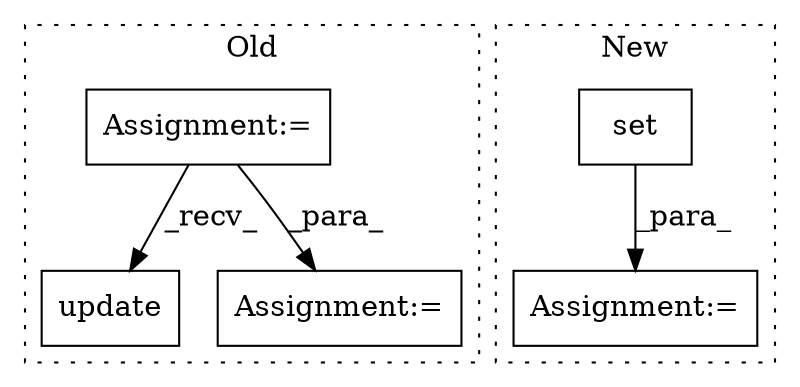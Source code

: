 digraph G {
subgraph cluster0 {
1 [label="update" a="32" s="592,614" l="7,1" shape="box"];
4 [label="Assignment:=" a="7" s="528" l="49" shape="box"];
5 [label="Assignment:=" a="7" s="622" l="1" shape="box"];
label = "Old";
style="dotted";
}
subgraph cluster1 {
2 [label="set" a="32" s="407,426" l="4,1" shape="box"];
3 [label="Assignment:=" a="7" s="439" l="1" shape="box"];
label = "New";
style="dotted";
}
2 -> 3 [label="_para_"];
4 -> 1 [label="_recv_"];
4 -> 5 [label="_para_"];
}